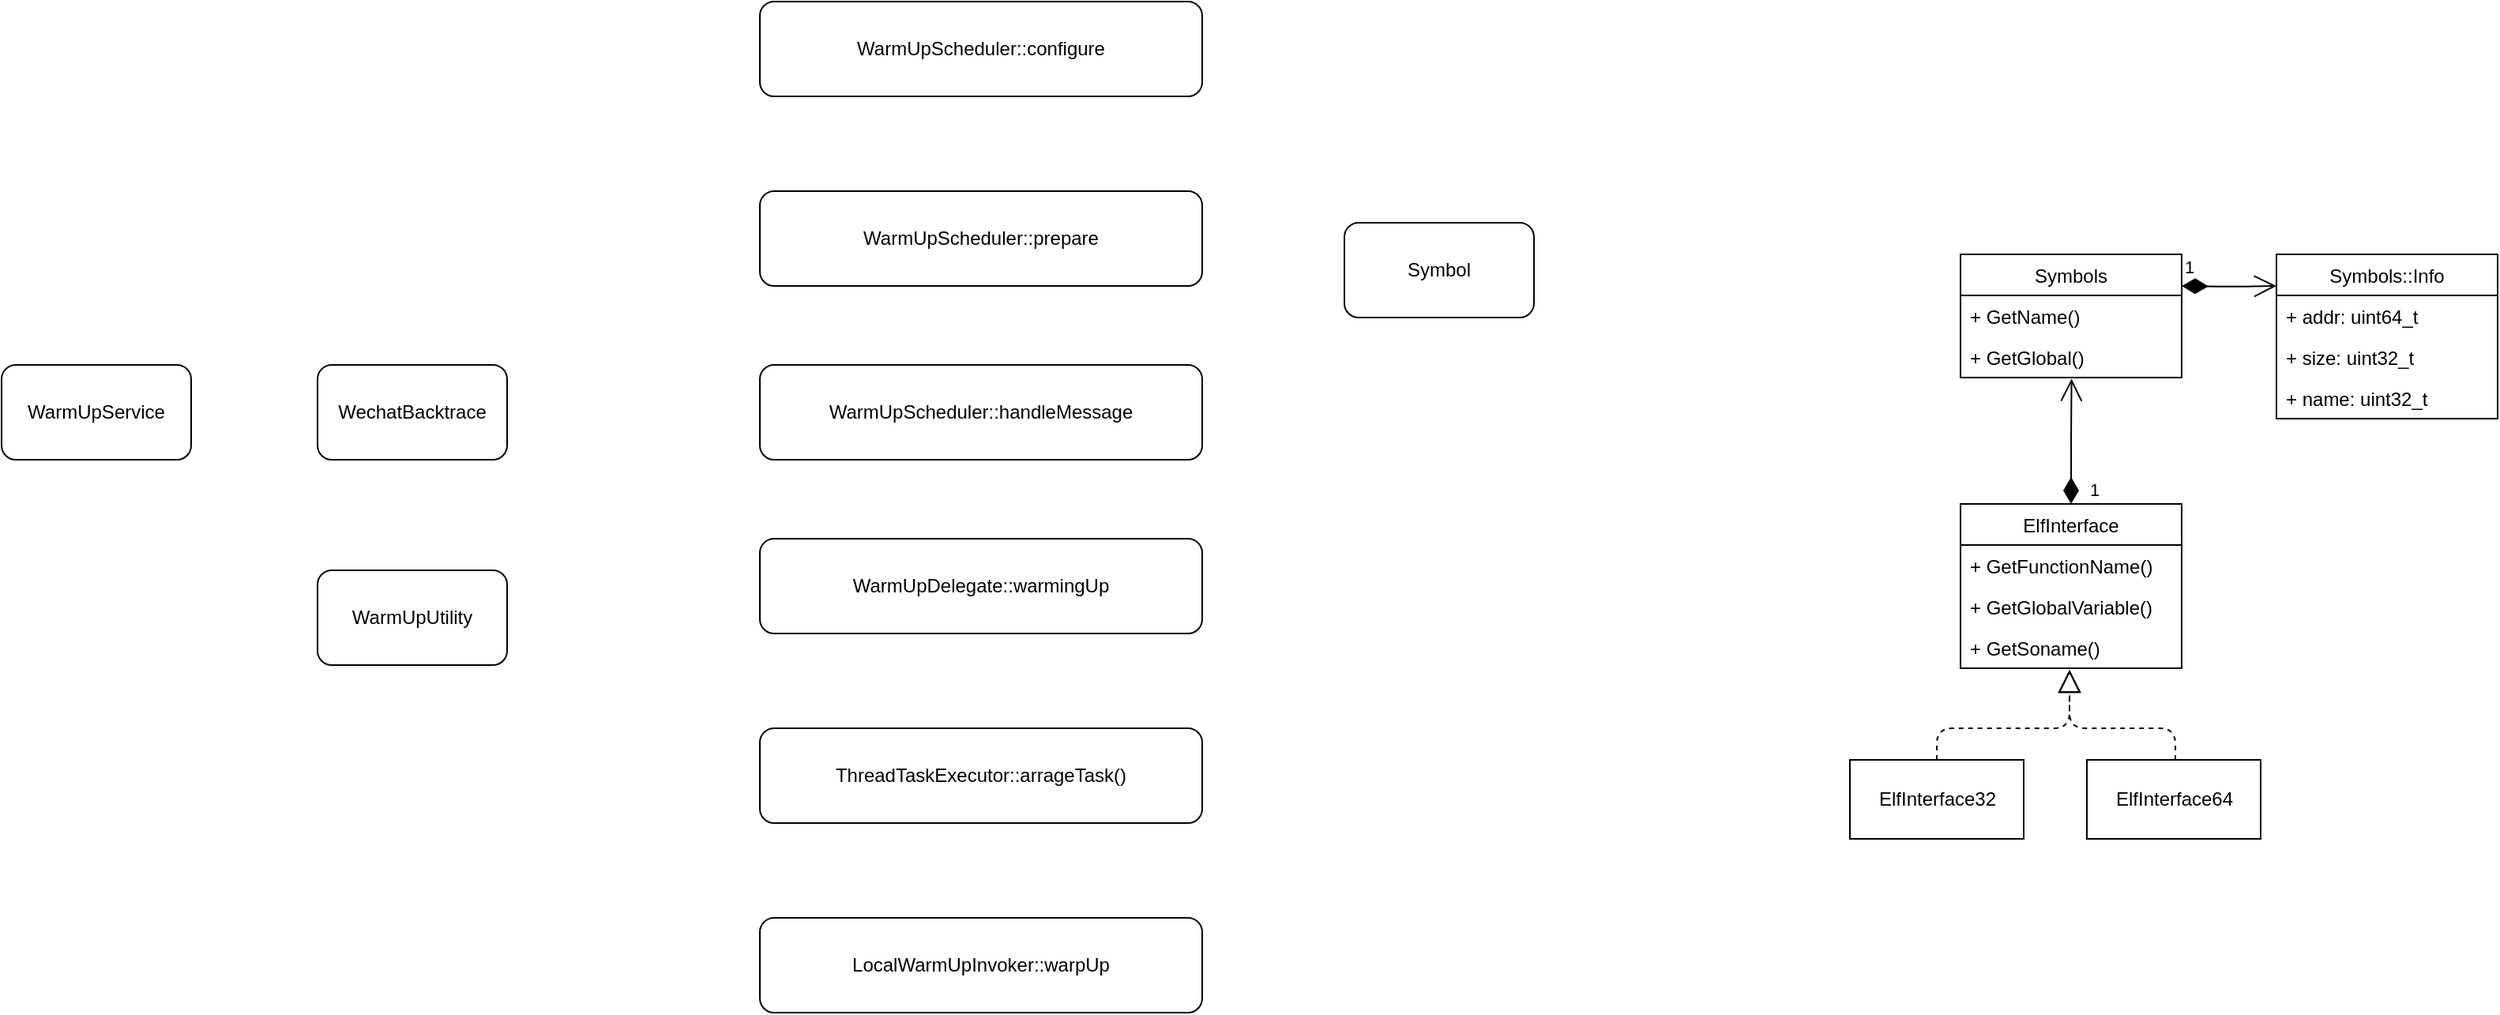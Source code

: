 <mxfile version="13.9.9" type="device" pages="2"><diagram id="xx3OruUih2ojPbAgMEbn" name="第 1 页"><mxGraphModel dx="788" dy="604" grid="1" gridSize="10" guides="1" tooltips="1" connect="1" arrows="1" fold="1" page="1" pageScale="1" pageWidth="827" pageHeight="1169" math="0" shadow="0"><root><mxCell id="0"/><mxCell id="1" parent="0"/><mxCell id="67GTfEc1Ch2gaKh0ReN0-1" value="WarmUpService" style="rounded=1;whiteSpace=wrap;html=1;" vertex="1" parent="1"><mxGeometry x="280" y="270" width="120" height="60" as="geometry"/></mxCell><mxCell id="67GTfEc1Ch2gaKh0ReN0-2" value="WechatBacktrace" style="rounded=1;whiteSpace=wrap;html=1;" vertex="1" parent="1"><mxGeometry x="480" y="270" width="120" height="60" as="geometry"/></mxCell><mxCell id="67GTfEc1Ch2gaKh0ReN0-3" value="WarmUpUtility" style="rounded=1;whiteSpace=wrap;html=1;" vertex="1" parent="1"><mxGeometry x="480" y="400" width="120" height="60" as="geometry"/></mxCell><mxCell id="67GTfEc1Ch2gaKh0ReN0-4" value="WarmUpScheduler::handleMessage" style="rounded=1;whiteSpace=wrap;html=1;" vertex="1" parent="1"><mxGeometry x="760" y="270" width="280" height="60" as="geometry"/></mxCell><mxCell id="67GTfEc1Ch2gaKh0ReN0-5" value="WarmUpDelegate::warmingUp" style="rounded=1;whiteSpace=wrap;html=1;" vertex="1" parent="1"><mxGeometry x="760" y="380" width="280" height="60" as="geometry"/></mxCell><mxCell id="67GTfEc1Ch2gaKh0ReN0-6" value="ThreadTaskExecutor::arrageTask()" style="rounded=1;whiteSpace=wrap;html=1;" vertex="1" parent="1"><mxGeometry x="760" y="500" width="280" height="60" as="geometry"/></mxCell><mxCell id="67GTfEc1Ch2gaKh0ReN0-7" value="LocalWarmUpInvoker::warpUp" style="rounded=1;whiteSpace=wrap;html=1;" vertex="1" parent="1"><mxGeometry x="760" y="620" width="280" height="60" as="geometry"/></mxCell><mxCell id="67GTfEc1Ch2gaKh0ReN0-8" value="WarmUpScheduler::prepare" style="rounded=1;whiteSpace=wrap;html=1;" vertex="1" parent="1"><mxGeometry x="760" y="160" width="280" height="60" as="geometry"/></mxCell><mxCell id="67GTfEc1Ch2gaKh0ReN0-9" value="WarmUpScheduler::configure" style="rounded=1;whiteSpace=wrap;html=1;" vertex="1" parent="1"><mxGeometry x="760" y="40" width="280" height="60" as="geometry"/></mxCell><mxCell id="67GTfEc1Ch2gaKh0ReN0-10" value="Symbol" style="rounded=1;whiteSpace=wrap;html=1;" vertex="1" parent="1"><mxGeometry x="1130" y="180" width="120" height="60" as="geometry"/></mxCell><mxCell id="67GTfEc1Ch2gaKh0ReN0-11" value="Symbols" style="swimlane;fontStyle=0;childLayout=stackLayout;horizontal=1;startSize=26;fillColor=none;horizontalStack=0;resizeParent=1;resizeParentMax=0;resizeLast=0;collapsible=1;marginBottom=0;" vertex="1" parent="1"><mxGeometry x="1520" y="200" width="140" height="78" as="geometry"/></mxCell><mxCell id="67GTfEc1Ch2gaKh0ReN0-12" value="+ GetName()" style="text;strokeColor=none;fillColor=none;align=left;verticalAlign=top;spacingLeft=4;spacingRight=4;overflow=hidden;rotatable=0;points=[[0,0.5],[1,0.5]];portConstraint=eastwest;" vertex="1" parent="67GTfEc1Ch2gaKh0ReN0-11"><mxGeometry y="26" width="140" height="26" as="geometry"/></mxCell><mxCell id="67GTfEc1Ch2gaKh0ReN0-13" value="+ GetGlobal()" style="text;strokeColor=none;fillColor=none;align=left;verticalAlign=top;spacingLeft=4;spacingRight=4;overflow=hidden;rotatable=0;points=[[0,0.5],[1,0.5]];portConstraint=eastwest;" vertex="1" parent="67GTfEc1Ch2gaKh0ReN0-11"><mxGeometry y="52" width="140" height="26" as="geometry"/></mxCell><mxCell id="67GTfEc1Ch2gaKh0ReN0-15" value="Symbols::Info" style="swimlane;fontStyle=0;childLayout=stackLayout;horizontal=1;startSize=26;fillColor=none;horizontalStack=0;resizeParent=1;resizeParentMax=0;resizeLast=0;collapsible=1;marginBottom=0;" vertex="1" parent="1"><mxGeometry x="1720" y="200" width="140" height="104" as="geometry"/></mxCell><mxCell id="67GTfEc1Ch2gaKh0ReN0-16" value="+ addr: uint64_t" style="text;strokeColor=none;fillColor=none;align=left;verticalAlign=top;spacingLeft=4;spacingRight=4;overflow=hidden;rotatable=0;points=[[0,0.5],[1,0.5]];portConstraint=eastwest;" vertex="1" parent="67GTfEc1Ch2gaKh0ReN0-15"><mxGeometry y="26" width="140" height="26" as="geometry"/></mxCell><mxCell id="67GTfEc1Ch2gaKh0ReN0-17" value="+ size: uint32_t" style="text;strokeColor=none;fillColor=none;align=left;verticalAlign=top;spacingLeft=4;spacingRight=4;overflow=hidden;rotatable=0;points=[[0,0.5],[1,0.5]];portConstraint=eastwest;" vertex="1" parent="67GTfEc1Ch2gaKh0ReN0-15"><mxGeometry y="52" width="140" height="26" as="geometry"/></mxCell><mxCell id="67GTfEc1Ch2gaKh0ReN0-18" value="+ name: uint32_t" style="text;strokeColor=none;fillColor=none;align=left;verticalAlign=top;spacingLeft=4;spacingRight=4;overflow=hidden;rotatable=0;points=[[0,0.5],[1,0.5]];portConstraint=eastwest;" vertex="1" parent="67GTfEc1Ch2gaKh0ReN0-15"><mxGeometry y="78" width="140" height="26" as="geometry"/></mxCell><mxCell id="67GTfEc1Ch2gaKh0ReN0-19" value="1" style="endArrow=open;html=1;endSize=12;startArrow=diamondThin;startSize=14;startFill=1;edgeStyle=orthogonalEdgeStyle;align=left;verticalAlign=bottom;entryX=0;entryY=0.192;entryDx=0;entryDy=0;entryPerimeter=0;" edge="1" parent="1" target="67GTfEc1Ch2gaKh0ReN0-15"><mxGeometry x="-1" y="3" relative="1" as="geometry"><mxPoint x="1660" y="220" as="sourcePoint"/><mxPoint x="1640" y="460" as="targetPoint"/></mxGeometry></mxCell><mxCell id="67GTfEc1Ch2gaKh0ReN0-28" value="ElfInterface" style="swimlane;fontStyle=0;childLayout=stackLayout;horizontal=1;startSize=26;fillColor=none;horizontalStack=0;resizeParent=1;resizeParentMax=0;resizeLast=0;collapsible=1;marginBottom=0;" vertex="1" parent="1"><mxGeometry x="1520" y="358" width="140" height="104" as="geometry"/></mxCell><mxCell id="67GTfEc1Ch2gaKh0ReN0-29" value="+ GetFunctionName()" style="text;strokeColor=none;fillColor=none;align=left;verticalAlign=top;spacingLeft=4;spacingRight=4;overflow=hidden;rotatable=0;points=[[0,0.5],[1,0.5]];portConstraint=eastwest;" vertex="1" parent="67GTfEc1Ch2gaKh0ReN0-28"><mxGeometry y="26" width="140" height="26" as="geometry"/></mxCell><mxCell id="67GTfEc1Ch2gaKh0ReN0-30" value="+ GetGlobalVariable()" style="text;strokeColor=none;fillColor=none;align=left;verticalAlign=top;spacingLeft=4;spacingRight=4;overflow=hidden;rotatable=0;points=[[0,0.5],[1,0.5]];portConstraint=eastwest;" vertex="1" parent="67GTfEc1Ch2gaKh0ReN0-28"><mxGeometry y="52" width="140" height="26" as="geometry"/></mxCell><mxCell id="67GTfEc1Ch2gaKh0ReN0-31" value="+ GetSoname()" style="text;strokeColor=none;fillColor=none;align=left;verticalAlign=top;spacingLeft=4;spacingRight=4;overflow=hidden;rotatable=0;points=[[0,0.5],[1,0.5]];portConstraint=eastwest;" vertex="1" parent="67GTfEc1Ch2gaKh0ReN0-28"><mxGeometry y="78" width="140" height="26" as="geometry"/></mxCell><mxCell id="67GTfEc1Ch2gaKh0ReN0-36" value="ElfInterface32" style="html=1;" vertex="1" parent="1"><mxGeometry x="1450" y="520" width="110" height="50" as="geometry"/></mxCell><mxCell id="67GTfEc1Ch2gaKh0ReN0-37" value="ElfInterface64" style="html=1;" vertex="1" parent="1"><mxGeometry x="1600" y="520" width="110" height="50" as="geometry"/></mxCell><mxCell id="67GTfEc1Ch2gaKh0ReN0-38" value="" style="endArrow=block;dashed=1;endFill=0;endSize=12;html=1;exitX=0.5;exitY=0;exitDx=0;exitDy=0;entryX=0.493;entryY=1.038;entryDx=0;entryDy=0;entryPerimeter=0;" edge="1" parent="1" source="67GTfEc1Ch2gaKh0ReN0-36" target="67GTfEc1Ch2gaKh0ReN0-31"><mxGeometry width="160" relative="1" as="geometry"><mxPoint x="1470" y="460" as="sourcePoint"/><mxPoint x="1630" y="460" as="targetPoint"/><Array as="points"><mxPoint x="1505" y="500"/><mxPoint x="1589" y="500"/></Array></mxGeometry></mxCell><mxCell id="67GTfEc1Ch2gaKh0ReN0-39" value="" style="endArrow=block;dashed=1;endFill=0;endSize=12;html=1;exitX=0.5;exitY=0;exitDx=0;exitDy=0;entryX=0.486;entryY=1.038;entryDx=0;entryDy=0;entryPerimeter=0;" edge="1" parent="1"><mxGeometry width="160" relative="1" as="geometry"><mxPoint x="1656" y="520" as="sourcePoint"/><mxPoint x="1589.04" y="462.988" as="targetPoint"/><Array as="points"><mxPoint x="1656" y="500"/><mxPoint x="1589" y="500"/></Array></mxGeometry></mxCell><mxCell id="67GTfEc1Ch2gaKh0ReN0-40" value="1" style="endArrow=open;html=1;endSize=12;startArrow=diamondThin;startSize=14;startFill=1;edgeStyle=orthogonalEdgeStyle;align=left;verticalAlign=bottom;exitX=0.5;exitY=0;exitDx=0;exitDy=0;entryX=0.502;entryY=1.028;entryDx=0;entryDy=0;entryPerimeter=0;" edge="1" parent="1" source="67GTfEc1Ch2gaKh0ReN0-28" target="67GTfEc1Ch2gaKh0ReN0-13"><mxGeometry x="-1" y="-10" relative="1" as="geometry"><mxPoint x="1470" y="460" as="sourcePoint"/><mxPoint x="1600" y="279" as="targetPoint"/><mxPoint as="offset"/></mxGeometry></mxCell></root></mxGraphModel></diagram><diagram id="yGa9kO1B8vnE3H7-8qeU" name="第 2 页"><mxGraphModel dx="788" dy="604" grid="1" gridSize="10" guides="1" tooltips="1" connect="1" arrows="1" fold="1" page="1" pageScale="1" pageWidth="827" pageHeight="1169" math="0" shadow="0"><root><mxCell id="1Mlqd42IyHkhM-AQ-qUz-0"/><mxCell id="1Mlqd42IyHkhM-AQ-qUz-1" parent="1Mlqd42IyHkhM-AQ-qUz-0"/><mxCell id="1Mlqd42IyHkhM-AQ-qUz-71" value="" style="rounded=1;whiteSpace=wrap;html=1;glass=0;sketch=0;fontSize=12;fillColor=#d5e8d4;strokeColor=#82b366;" vertex="1" parent="1Mlqd42IyHkhM-AQ-qUz-1"><mxGeometry x="1280" y="720" width="500" height="50" as="geometry"/></mxCell><mxCell id="1Mlqd42IyHkhM-AQ-qUz-65" value="" style="rounded=1;whiteSpace=wrap;html=1;glass=0;sketch=0;fontSize=12;fillColor=#d5e8d4;strokeColor=#82b366;" vertex="1" parent="1Mlqd42IyHkhM-AQ-qUz-1"><mxGeometry x="1280" y="530" width="500" height="160" as="geometry"/></mxCell><mxCell id="1Mlqd42IyHkhM-AQ-qUz-24" style="edgeStyle=orthogonalEdgeStyle;rounded=0;orthogonalLoop=1;jettySize=auto;html=1;exitX=0.5;exitY=1;exitDx=0;exitDy=0;fontSize=13;" edge="1" parent="1Mlqd42IyHkhM-AQ-qUz-1" source="1Mlqd42IyHkhM-AQ-qUz-11" target="1Mlqd42IyHkhM-AQ-qUz-13"><mxGeometry relative="1" as="geometry"/></mxCell><mxCell id="1Mlqd42IyHkhM-AQ-qUz-11" value="" style="html=1;fillColor=#d5e8d4;strokeColor=#82b366;rounded=1;" vertex="1" parent="1Mlqd42IyHkhM-AQ-qUz-1"><mxGeometry x="99" y="440" width="300" height="80" as="geometry"/></mxCell><mxCell id="1Mlqd42IyHkhM-AQ-qUz-8" value="" style="html=1;fillColor=#d5e8d4;strokeColor=#82b366;rounded=1;" vertex="1" parent="1Mlqd42IyHkhM-AQ-qUz-1"><mxGeometry x="100" y="320" width="300" height="80" as="geometry"/></mxCell><mxCell id="1Mlqd42IyHkhM-AQ-qUz-2" value="commom so" style="html=1;fillColor=#dae8fc;strokeColor=#6c8ebf;rounded=1;" vertex="1" parent="1Mlqd42IyHkhM-AQ-qUz-1"><mxGeometry x="116" y="350" width="110" height="40" as="geometry"/></mxCell><mxCell id="1Mlqd42IyHkhM-AQ-qUz-3" value="chromium so" style="html=1;fillColor=#dae8fc;strokeColor=#6c8ebf;rounded=1;" vertex="1" parent="1Mlqd42IyHkhM-AQ-qUz-1"><mxGeometry x="276" y="350" width="110" height="40" as="geometry"/></mxCell><mxCell id="1Mlqd42IyHkhM-AQ-qUz-4" value="Thor hook" style="html=1;fillColor=#dae8fc;strokeColor=#6c8ebf;rounded=1;" vertex="1" parent="1Mlqd42IyHkhM-AQ-qUz-1"><mxGeometry x="115" y="470" width="110" height="40" as="geometry"/></mxCell><mxCell id="1Mlqd42IyHkhM-AQ-qUz-5" value="gcc --wrap&lt;br&gt;(chromium现有的方式)" style="html=1;fillColor=#dae8fc;strokeColor=#6c8ebf;rounded=1;" vertex="1" parent="1Mlqd42IyHkhM-AQ-qUz-1"><mxGeometry x="276" y="470" width="110" height="40" as="geometry"/></mxCell><mxCell id="1Mlqd42IyHkhM-AQ-qUz-10" value="SO类型" style="text;html=1;strokeColor=none;fillColor=none;align=center;verticalAlign=middle;whiteSpace=wrap;rounded=0;fontStyle=1" vertex="1" parent="1Mlqd42IyHkhM-AQ-qUz-1"><mxGeometry x="97" y="320" width="70" height="20" as="geometry"/></mxCell><mxCell id="1Mlqd42IyHkhM-AQ-qUz-12" value="Hook" style="text;html=1;strokeColor=none;fillColor=none;align=center;verticalAlign=middle;whiteSpace=wrap;rounded=0;fontStyle=1" vertex="1" parent="1Mlqd42IyHkhM-AQ-qUz-1"><mxGeometry x="90" y="440" width="70" height="20" as="geometry"/></mxCell><mxCell id="1Mlqd42IyHkhM-AQ-qUz-63" style="edgeStyle=entityRelationEdgeStyle;rounded=0;orthogonalLoop=1;jettySize=auto;html=1;exitX=1;exitY=0.5;exitDx=0;exitDy=0;entryX=0;entryY=0.5;entryDx=0;entryDy=0;fontSize=12;" edge="1" parent="1Mlqd42IyHkhM-AQ-qUz-1" source="1Mlqd42IyHkhM-AQ-qUz-13" target="1Mlqd42IyHkhM-AQ-qUz-61"><mxGeometry relative="1" as="geometry"/></mxCell><mxCell id="1Mlqd42IyHkhM-AQ-qUz-13" value="" style="rounded=1;whiteSpace=wrap;html=1;fillColor=#d5e8d4;strokeColor=#82b366;" vertex="1" parent="1Mlqd42IyHkhM-AQ-qUz-1"><mxGeometry x="99" y="560.5" width="300" height="79.5" as="geometry"/></mxCell><mxCell id="1Mlqd42IyHkhM-AQ-qUz-14" value="内存使用&lt;br style=&quot;font-size: 15px;&quot;&gt;记录管理" style="text;html=1;strokeColor=none;fillColor=none;align=center;verticalAlign=middle;whiteSpace=wrap;rounded=0;fontStyle=1;fontSize=15;" vertex="1" parent="1Mlqd42IyHkhM-AQ-qUz-1"><mxGeometry x="220" y="590.25" width="70" height="20" as="geometry"/></mxCell><mxCell id="1Mlqd42IyHkhM-AQ-qUz-15" value="" style="rounded=1;whiteSpace=wrap;html=1;fillColor=#d5e8d4;strokeColor=#82b366;" vertex="1" parent="1Mlqd42IyHkhM-AQ-qUz-1"><mxGeometry x="99" y="680" width="300" height="80" as="geometry"/></mxCell><mxCell id="1Mlqd42IyHkhM-AQ-qUz-17" value="Unwind" style="text;html=1;strokeColor=none;fillColor=none;align=center;verticalAlign=middle;whiteSpace=wrap;rounded=0;fontSize=13;fontStyle=1" vertex="1" parent="1Mlqd42IyHkhM-AQ-qUz-1"><mxGeometry x="115" y="680" width="40" height="20" as="geometry"/></mxCell><mxCell id="1Mlqd42IyHkhM-AQ-qUz-18" value="libudf" style="html=1;fillColor=#dae8fc;strokeColor=#6c8ebf;rounded=1;" vertex="1" parent="1Mlqd42IyHkhM-AQ-qUz-1"><mxGeometry x="115" y="710" width="60" height="40" as="geometry"/></mxCell><mxCell id="1Mlqd42IyHkhM-AQ-qUz-19" value="libwechat_unwind" style="html=1;fillColor=#dae8fc;strokeColor=#6c8ebf;rounded=1;" vertex="1" parent="1Mlqd42IyHkhM-AQ-qUz-1"><mxGeometry x="185" y="710" width="100" height="40" as="geometry"/></mxCell><mxCell id="1Mlqd42IyHkhM-AQ-qUz-20" value="libunwind" style="html=1;fillColor=#dae8fc;strokeColor=#6c8ebf;rounded=1;" vertex="1" parent="1Mlqd42IyHkhM-AQ-qUz-1"><mxGeometry x="295" y="710" width="90" height="40" as="geometry"/></mxCell><mxCell id="1Mlqd42IyHkhM-AQ-qUz-22" value="" style="endArrow=classic;html=1;fontSize=13;exitX=0.5;exitY=1;exitDx=0;exitDy=0;entryX=0.5;entryY=0;entryDx=0;entryDy=0;" edge="1" parent="1Mlqd42IyHkhM-AQ-qUz-1" source="1Mlqd42IyHkhM-AQ-qUz-2" target="1Mlqd42IyHkhM-AQ-qUz-4"><mxGeometry width="50" height="50" relative="1" as="geometry"><mxPoint x="430" y="610" as="sourcePoint"/><mxPoint x="480" y="560" as="targetPoint"/></mxGeometry></mxCell><mxCell id="1Mlqd42IyHkhM-AQ-qUz-23" value="" style="endArrow=classic;html=1;fontSize=13;exitX=0.5;exitY=1;exitDx=0;exitDy=0;" edge="1" parent="1Mlqd42IyHkhM-AQ-qUz-1" source="1Mlqd42IyHkhM-AQ-qUz-3" target="1Mlqd42IyHkhM-AQ-qUz-5"><mxGeometry width="50" height="50" relative="1" as="geometry"><mxPoint x="185" y="400" as="sourcePoint"/><mxPoint x="184" y="480" as="targetPoint"/></mxGeometry></mxCell><mxCell id="1Mlqd42IyHkhM-AQ-qUz-25" style="edgeStyle=orthogonalEdgeStyle;rounded=0;orthogonalLoop=1;jettySize=auto;html=1;fontSize=13;entryX=0.5;entryY=0;entryDx=0;entryDy=0;" edge="1" parent="1Mlqd42IyHkhM-AQ-qUz-1" target="1Mlqd42IyHkhM-AQ-qUz-15"><mxGeometry relative="1" as="geometry"><mxPoint x="249" y="640" as="sourcePoint"/><mxPoint x="259" y="570.5" as="targetPoint"/></mxGeometry></mxCell><mxCell id="1Mlqd42IyHkhM-AQ-qUz-41" value="App process" style="shape=umlLifeline;perimeter=lifelinePerimeter;whiteSpace=wrap;html=1;container=1;collapsible=0;recursiveResize=0;outlineConnect=0;rounded=1;fontSize=13;glass=0;sketch=0;" vertex="1" parent="1Mlqd42IyHkhM-AQ-qUz-1"><mxGeometry x="1280" y="480" width="100" height="320" as="geometry"/></mxCell><mxCell id="1Mlqd42IyHkhM-AQ-qUz-42" value="QUTService" style="shape=umlLifeline;perimeter=lifelinePerimeter;whiteSpace=wrap;html=1;container=1;collapsible=0;recursiveResize=0;outlineConnect=0;rounded=1;fontSize=13;" vertex="1" parent="1Mlqd42IyHkhM-AQ-qUz-1"><mxGeometry x="1480" y="480" width="100" height="320" as="geometry"/></mxCell><mxCell id="1Mlqd42IyHkhM-AQ-qUz-43" value="" style="endArrow=open;endFill=1;endSize=12;html=1;dashed=1;fontSize=13;" edge="1" parent="1Mlqd42IyHkhM-AQ-qUz-1" target="1Mlqd42IyHkhM-AQ-qUz-42"><mxGeometry width="160" relative="1" as="geometry"><mxPoint x="1329.667" y="560" as="sourcePoint"/><mxPoint x="1489.5" y="560" as="targetPoint"/></mxGeometry></mxCell><mxCell id="1Mlqd42IyHkhM-AQ-qUz-44" value="1.RequestQUT" style="text;html=1;strokeColor=none;fillColor=none;align=center;verticalAlign=middle;whiteSpace=wrap;rounded=0;glass=0;sketch=0;fontSize=13;" vertex="1" parent="1Mlqd42IyHkhM-AQ-qUz-1"><mxGeometry x="1399" y="540.5" width="40" height="20" as="geometry"/></mxCell><mxCell id="1Mlqd42IyHkhM-AQ-qUz-47" value="" style="endArrow=open;endFill=1;endSize=12;html=1;dashed=1;fontSize=13;" edge="1" parent="1Mlqd42IyHkhM-AQ-qUz-1"><mxGeometry width="160" relative="1" as="geometry"><mxPoint x="1529.5" y="629" as="sourcePoint"/><mxPoint x="1329.667" y="629" as="targetPoint"/></mxGeometry></mxCell><mxCell id="1Mlqd42IyHkhM-AQ-qUz-48" value="3.NotifyQUTCreated" style="text;html=1;strokeColor=none;fillColor=none;align=center;verticalAlign=middle;whiteSpace=wrap;rounded=0;glass=0;sketch=0;fontSize=13;" vertex="1" parent="1Mlqd42IyHkhM-AQ-qUz-1"><mxGeometry x="1413" y="605.25" width="40" height="20" as="geometry"/></mxCell><mxCell id="1Mlqd42IyHkhM-AQ-qUz-49" value="QUT" style="shape=umlLifeline;perimeter=lifelinePerimeter;whiteSpace=wrap;html=1;container=1;collapsible=0;recursiveResize=0;outlineConnect=0;rounded=1;fontSize=13;" vertex="1" parent="1Mlqd42IyHkhM-AQ-qUz-1"><mxGeometry x="1680" y="480" width="100" height="320" as="geometry"/></mxCell><mxCell id="1Mlqd42IyHkhM-AQ-qUz-51" value="" style="endArrow=open;endFill=1;endSize=12;html=1;dashed=1;fontSize=13;" edge="1" parent="1Mlqd42IyHkhM-AQ-qUz-1"><mxGeometry width="160" relative="1" as="geometry"><mxPoint x="1529.997" y="593.25" as="sourcePoint"/><mxPoint x="1729.83" y="593.25" as="targetPoint"/></mxGeometry></mxCell><mxCell id="1Mlqd42IyHkhM-AQ-qUz-52" value="2.CreateQUT" style="text;html=1;strokeColor=none;fillColor=none;align=center;verticalAlign=middle;whiteSpace=wrap;rounded=0;glass=0;sketch=0;fontSize=13;" vertex="1" parent="1Mlqd42IyHkhM-AQ-qUz-1"><mxGeometry x="1610" y="568.5" width="40" height="20" as="geometry"/></mxCell><mxCell id="1Mlqd42IyHkhM-AQ-qUz-53" value="" style="endArrow=open;endFill=1;endSize=12;html=1;dashed=1;fontSize=13;" edge="1" parent="1Mlqd42IyHkhM-AQ-qUz-1"><mxGeometry width="160" relative="1" as="geometry"><mxPoint x="1329.667" y="671" as="sourcePoint"/><mxPoint x="1729.5" y="671" as="targetPoint"/></mxGeometry></mxCell><mxCell id="1Mlqd42IyHkhM-AQ-qUz-54" value="1.ReadQUT" style="text;html=1;strokeColor=none;fillColor=none;align=center;verticalAlign=middle;whiteSpace=wrap;rounded=0;glass=0;sketch=0;fontSize=13;" vertex="1" parent="1Mlqd42IyHkhM-AQ-qUz-1"><mxGeometry x="1390" y="730" width="40" height="20" as="geometry"/></mxCell><mxCell id="1Mlqd42IyHkhM-AQ-qUz-55" value="&lt;span style=&quot;font-size: 12px&quot;&gt;AppStart&lt;/span&gt;" style="shape=step;perimeter=stepPerimeter;whiteSpace=wrap;html=1;fixedSize=1;rounded=0;glass=0;sketch=0;fontSize=13;fillColor=#d5e8d4;strokeColor=#82b366;fontStyle=1" vertex="1" parent="1Mlqd42IyHkhM-AQ-qUz-1"><mxGeometry x="670" y="840" width="120" height="80" as="geometry"/></mxCell><mxCell id="1Mlqd42IyHkhM-AQ-qUz-56" value="&lt;span style=&quot;font-size: 12px&quot;&gt;Hook so&lt;/span&gt;" style="shape=step;perimeter=stepPerimeter;whiteSpace=wrap;html=1;fixedSize=1;rounded=0;glass=0;sketch=0;fontSize=13;fillColor=#d5e8d4;strokeColor=#82b366;fontStyle=1" vertex="1" parent="1Mlqd42IyHkhM-AQ-qUz-1"><mxGeometry x="810" y="840" width="120" height="80" as="geometry"/></mxCell><mxCell id="1Mlqd42IyHkhM-AQ-qUz-57" value="&lt;span style=&quot;font-size: 12px&quot;&gt;BeginRecord&lt;/span&gt;" style="shape=step;perimeter=stepPerimeter;whiteSpace=wrap;html=1;fixedSize=1;rounded=0;glass=0;sketch=0;fontSize=13;fillColor=#d5e8d4;strokeColor=#82b366;fontStyle=1" vertex="1" parent="1Mlqd42IyHkhM-AQ-qUz-1"><mxGeometry x="940" y="840" width="120" height="80" as="geometry"/></mxCell><mxCell id="1Mlqd42IyHkhM-AQ-qUz-58" value="&lt;span style=&quot;font-size: 12px&quot;&gt;EndRecord&lt;/span&gt;" style="shape=step;perimeter=stepPerimeter;whiteSpace=wrap;html=1;fixedSize=1;rounded=0;glass=0;sketch=0;fontSize=13;fillColor=#d5e8d4;strokeColor=#82b366;fontStyle=1" vertex="1" parent="1Mlqd42IyHkhM-AQ-qUz-1"><mxGeometry x="1070" y="840" width="120" height="80" as="geometry"/></mxCell><mxCell id="1Mlqd42IyHkhM-AQ-qUz-59" value="&lt;span style=&quot;font-size: 12px&quot;&gt;DumpRecord&lt;/span&gt;" style="shape=step;perimeter=stepPerimeter;whiteSpace=wrap;html=1;fixedSize=1;rounded=0;glass=0;sketch=0;fontSize=13;fillColor=#d5e8d4;strokeColor=#82b366;fontStyle=1" vertex="1" parent="1Mlqd42IyHkhM-AQ-qUz-1"><mxGeometry x="1200" y="840" width="120" height="80" as="geometry"/></mxCell><mxCell id="1Mlqd42IyHkhM-AQ-qUz-60" value="&lt;span style=&quot;font-size: 12px&quot;&gt;AppFinish&lt;/span&gt;" style="shape=step;perimeter=stepPerimeter;whiteSpace=wrap;html=1;fixedSize=1;rounded=0;glass=0;sketch=0;fontSize=13;fillColor=#d5e8d4;strokeColor=#82b366;fontStyle=1" vertex="1" parent="1Mlqd42IyHkhM-AQ-qUz-1"><mxGeometry x="1330" y="840" width="120" height="80" as="geometry"/></mxCell><mxCell id="1Mlqd42IyHkhM-AQ-qUz-61" value="分析、聚合、展示数据" style="rounded=1;whiteSpace=wrap;html=1;fillColor=#f8cecc;strokeColor=#b85450;" vertex="1" parent="1Mlqd42IyHkhM-AQ-qUz-1"><mxGeometry x="480" y="560" width="200" height="80" as="geometry"/></mxCell><mxCell id="1Mlqd42IyHkhM-AQ-qUz-62" value="分析平台" style="text;html=1;strokeColor=none;fillColor=none;align=center;verticalAlign=middle;whiteSpace=wrap;rounded=0;glass=0;sketch=0;fontSize=12;fontStyle=1" vertex="1" parent="1Mlqd42IyHkhM-AQ-qUz-1"><mxGeometry x="482" y="562.5" width="70" height="20" as="geometry"/></mxCell><mxCell id="1Mlqd42IyHkhM-AQ-qUz-64" value="数据上报" style="text;html=1;strokeColor=none;fillColor=none;align=center;verticalAlign=middle;whiteSpace=wrap;rounded=0;glass=0;sketch=0;fontSize=12;" vertex="1" parent="1Mlqd42IyHkhM-AQ-qUz-1"><mxGeometry x="405" y="579" width="70" height="20" as="geometry"/></mxCell><mxCell id="1Mlqd42IyHkhM-AQ-qUz-67" value="首次启动" style="text;html=1;strokeColor=none;fillColor=none;align=center;verticalAlign=middle;whiteSpace=wrap;rounded=0;glass=0;sketch=0;fontSize=16;fontStyle=1" vertex="1" parent="1Mlqd42IyHkhM-AQ-qUz-1"><mxGeometry x="1190" y="548.5" width="71" height="20" as="geometry"/></mxCell><mxCell id="1Mlqd42IyHkhM-AQ-qUz-69" value="非首次启动" style="text;html=1;strokeColor=none;fillColor=none;align=center;verticalAlign=middle;whiteSpace=wrap;rounded=0;glass=0;sketch=0;fontSize=16;fontStyle=1" vertex="1" parent="1Mlqd42IyHkhM-AQ-qUz-1"><mxGeometry x="1170" y="725" width="91" height="20" as="geometry"/></mxCell><mxCell id="1Mlqd42IyHkhM-AQ-qUz-70" value="" style="endArrow=open;endFill=1;endSize=12;html=1;dashed=1;fontSize=13;" edge="1" parent="1Mlqd42IyHkhM-AQ-qUz-1"><mxGeometry width="160" relative="1" as="geometry"><mxPoint x="1330.087" y="749.17" as="sourcePoint"/><mxPoint x="1729.92" y="749.17" as="targetPoint"/></mxGeometry></mxCell><mxCell id="1Mlqd42IyHkhM-AQ-qUz-74" value="4.ReadQUT" style="text;html=1;strokeColor=none;fillColor=none;align=center;verticalAlign=middle;whiteSpace=wrap;rounded=0;glass=0;sketch=0;fontSize=13;" vertex="1" parent="1Mlqd42IyHkhM-AQ-qUz-1"><mxGeometry x="1390" y="647" width="40" height="20" as="geometry"/></mxCell></root></mxGraphModel></diagram></mxfile>